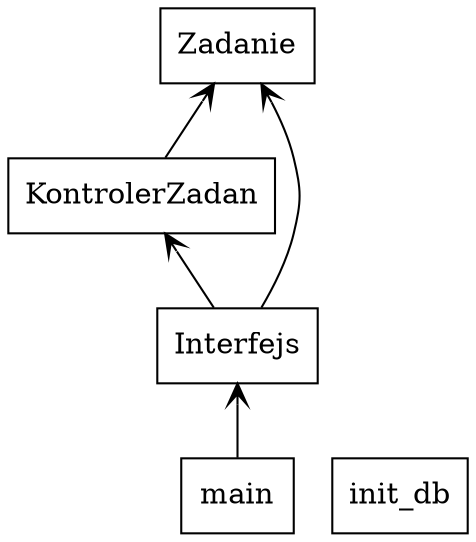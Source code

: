 digraph "packages_Zadaniomat" {
rankdir=BT
charset="utf-8"
"Interfejs" [color="black", label=<Interfejs>, shape="box", style="solid"];
"KontrolerZadan" [color="black", label=<KontrolerZadan>, shape="box", style="solid"];
"Zadanie" [color="black", label=<Zadanie>, shape="box", style="solid"];
"init_db" [color="black", label=<init_db>, shape="box", style="solid"];
"main" [color="black", label=<main>, shape="box", style="solid"];
"Interfejs" -> "KontrolerZadan" [arrowhead="open", arrowtail="none"];
"Interfejs" -> "Zadanie" [arrowhead="open", arrowtail="none"];
"KontrolerZadan" -> "Zadanie" [arrowhead="open", arrowtail="none"];
"main" -> "Interfejs" [arrowhead="open", arrowtail="none"];
}

